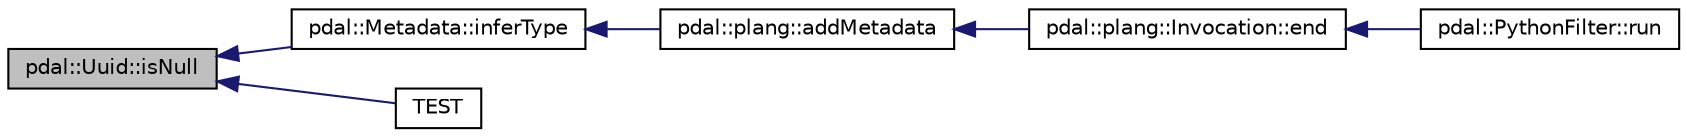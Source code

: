 digraph "pdal::Uuid::isNull"
{
  edge [fontname="Helvetica",fontsize="10",labelfontname="Helvetica",labelfontsize="10"];
  node [fontname="Helvetica",fontsize="10",shape=record];
  rankdir="LR";
  Node1 [label="pdal::Uuid::isNull",height=0.2,width=0.4,color="black", fillcolor="grey75", style="filled", fontcolor="black"];
  Node1 -> Node2 [dir="back",color="midnightblue",fontsize="10",style="solid",fontname="Helvetica"];
  Node2 [label="pdal::Metadata::inferType",height=0.2,width=0.4,color="black", fillcolor="white", style="filled",URL="$classpdal_1_1Metadata.html#a4e5f852d52d3a38ddd9706630e409bd8"];
  Node2 -> Node3 [dir="back",color="midnightblue",fontsize="10",style="solid",fontname="Helvetica"];
  Node3 [label="pdal::plang::addMetadata",height=0.2,width=0.4,color="black", fillcolor="white", style="filled",URL="$namespacepdal_1_1plang.html#a347812e81fc1e69ef7780226acdc8a7a"];
  Node3 -> Node4 [dir="back",color="midnightblue",fontsize="10",style="solid",fontname="Helvetica"];
  Node4 [label="pdal::plang::Invocation::end",height=0.2,width=0.4,color="black", fillcolor="white", style="filled",URL="$classpdal_1_1plang_1_1Invocation.html#af0a21ef9951d6a5eefcc59c9c2e847b8"];
  Node4 -> Node5 [dir="back",color="midnightblue",fontsize="10",style="solid",fontname="Helvetica"];
  Node5 [label="pdal::PythonFilter::run",height=0.2,width=0.4,color="black", fillcolor="white", style="filled",URL="$classpdal_1_1PythonFilter.html#a237d32f937771c1f5792170606a440be"];
  Node1 -> Node6 [dir="back",color="midnightblue",fontsize="10",style="solid",fontname="Helvetica"];
  Node6 [label="TEST",height=0.2,width=0.4,color="black", fillcolor="white", style="filled",URL="$LasReaderTest_8cpp.html#abb7afe92c00ae82352167ef5a47190e0"];
}
